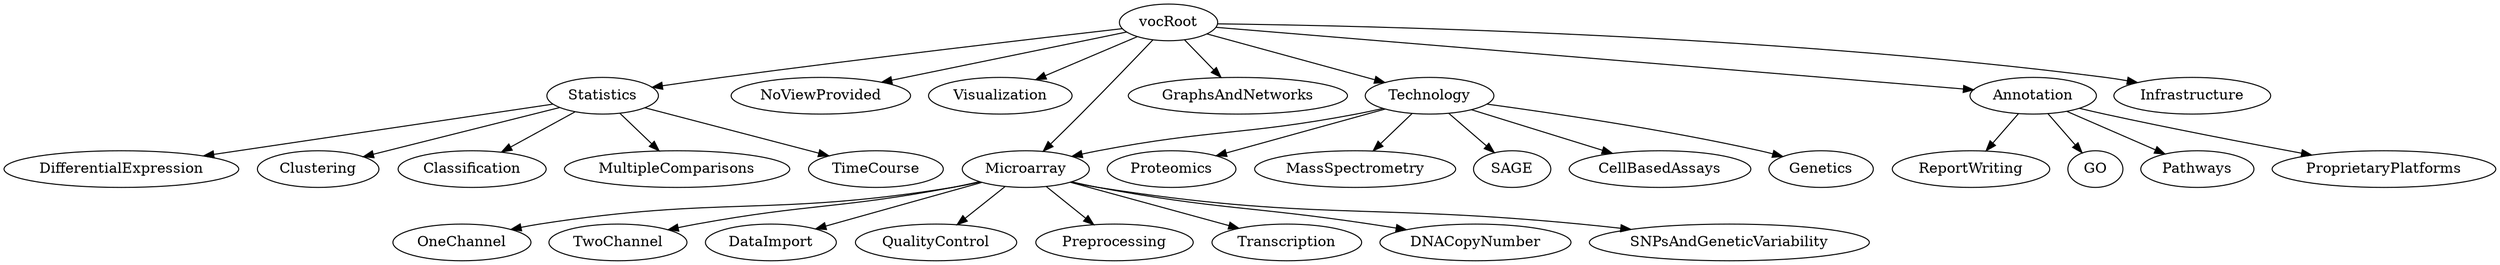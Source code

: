 digraph G {
vocRoot;
Microarray;
NoViewProvided;
Visualization;
Statistics;
GraphsAndNetworks;
Technology;
Annotation;
Infrastructure;
vocRoot -> Microarray;
vocRoot -> NoViewProvided;
vocRoot -> Visualization;
vocRoot -> Statistics;
vocRoot -> GraphsAndNetworks;
vocRoot -> Technology;
vocRoot -> Annotation;
vocRoot -> Infrastructure;
Microarray -> OneChannel;
Microarray -> TwoChannel;
Microarray -> DataImport;
Microarray -> QualityControl;
Microarray -> Preprocessing;
Microarray -> Transcription;
Microarray -> DNACopyNumber;
Microarray -> SNPsAndGeneticVariability;
Statistics -> DifferentialExpression;
Statistics -> Clustering;
Statistics -> Classification;
Statistics -> MultipleComparisons;
Statistics -> TimeCourse;
Technology -> Microarray;
Technology -> Proteomics;
Technology -> MassSpectrometry;
Technology -> SAGE;
Technology -> CellBasedAssays;
Technology -> Genetics;
Annotation -> GO;
Annotation -> Pathways;
Annotation -> ProprietaryPlatforms;
Annotation -> ReportWriting;
}
